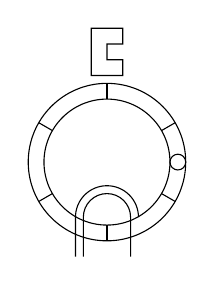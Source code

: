 \draw (0,0) circle (1);
\draw (0,0) circle (0.8);
\foreach \ph in {30,90,...,330} {
	\draw (\ph:0.8) -- (\ph:1);
}
\draw (0.9,0) circle (0.1);
\draw (-0.3,-1.2) -- ++(0,0.5)
arc[start angle=180,end angle=0,radius=0.3] -- ++(0,-0.5);
\draw (-0.4,-1.2) -- ++(0,0.5)
arc[start angle=180,end angle=0,radius=0.4];
\draw (0.2,1.1) -- ++(0,0.2) -- ++(-0.2,0) -- ++(0,0.2) --
++(0.2,0) -- ++(0,0.2) -- ++(-0.4,0) -- ++(0,-0.6) -- cycle;
